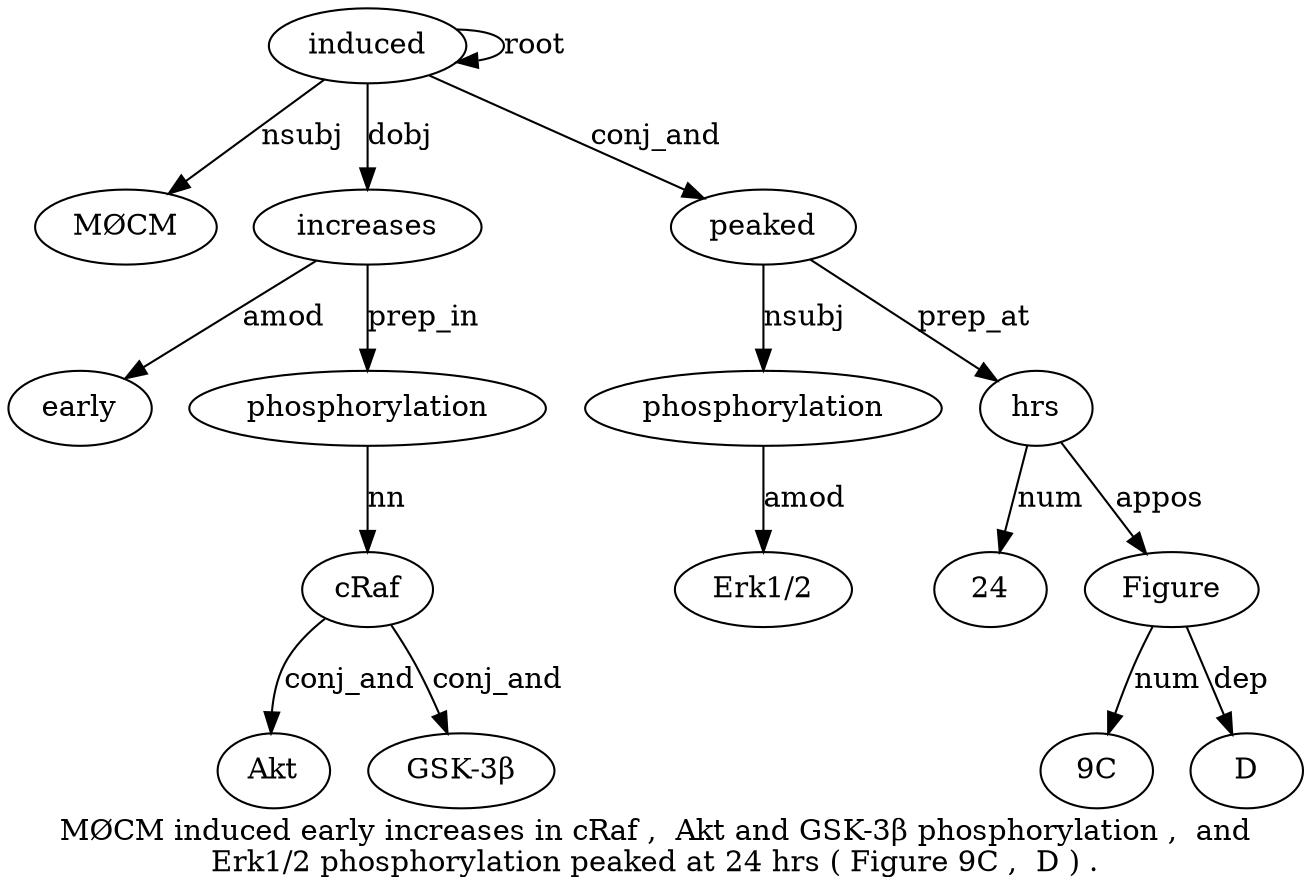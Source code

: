 digraph "MØCM induced early increases in cRaf ,  Akt and GSK-3β phosphorylation ,  and Erk1/2 phosphorylation peaked at 24 hrs ( Figure 9C ,  D ) ." {
label="MØCM induced early increases in cRaf ,  Akt and GSK-3β phosphorylation ,  and
Erk1/2 phosphorylation peaked at 24 hrs ( Figure 9C ,  D ) .";
induced2 [style=filled, fillcolor=white, label=induced];
"MØCM1" [style=filled, fillcolor=white, label="MØCM"];
induced2 -> "MØCM1"  [label=nsubj];
induced2 -> induced2  [label=root];
increases4 [style=filled, fillcolor=white, label=increases];
early3 [style=filled, fillcolor=white, label=early];
increases4 -> early3  [label=amod];
induced2 -> increases4  [label=dobj];
phosphorylation11 [style=filled, fillcolor=white, label=phosphorylation];
cRaf6 [style=filled, fillcolor=white, label=cRaf];
phosphorylation11 -> cRaf6  [label=nn];
Akt8 [style=filled, fillcolor=white, label=Akt];
cRaf6 -> Akt8  [label=conj_and];
"GSK-3β10" [style=filled, fillcolor=white, label="GSK-3β"];
cRaf6 -> "GSK-3β10"  [label=conj_and];
increases4 -> phosphorylation11  [label=prep_in];
phosphorylation15 [style=filled, fillcolor=white, label=phosphorylation];
"Erk1/214" [style=filled, fillcolor=white, label="Erk1/2"];
phosphorylation15 -> "Erk1/214"  [label=amod];
peaked16 [style=filled, fillcolor=white, label=peaked];
peaked16 -> phosphorylation15  [label=nsubj];
induced2 -> peaked16  [label=conj_and];
hrs19 [style=filled, fillcolor=white, label=hrs];
2418 [style=filled, fillcolor=white, label=24];
hrs19 -> 2418  [label=num];
peaked16 -> hrs19  [label=prep_at];
Figure21 [style=filled, fillcolor=white, label=Figure];
hrs19 -> Figure21  [label=appos];
"9C22" [style=filled, fillcolor=white, label="9C"];
Figure21 -> "9C22"  [label=num];
D24 [style=filled, fillcolor=white, label=D];
Figure21 -> D24  [label=dep];
}
